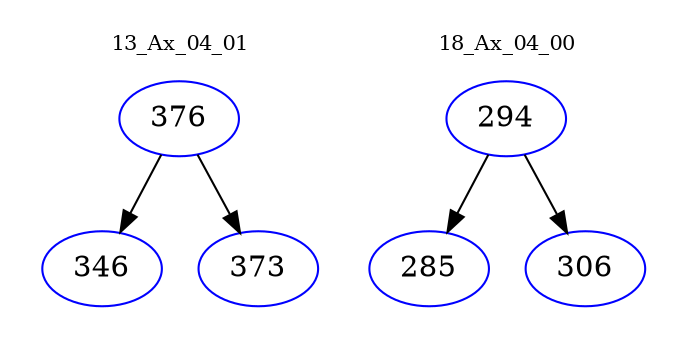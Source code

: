 digraph{
subgraph cluster_0 {
color = white
label = "13_Ax_04_01";
fontsize=10;
T0_376 [label="376", color="blue"]
T0_376 -> T0_346 [color="black"]
T0_346 [label="346", color="blue"]
T0_376 -> T0_373 [color="black"]
T0_373 [label="373", color="blue"]
}
subgraph cluster_1 {
color = white
label = "18_Ax_04_00";
fontsize=10;
T1_294 [label="294", color="blue"]
T1_294 -> T1_285 [color="black"]
T1_285 [label="285", color="blue"]
T1_294 -> T1_306 [color="black"]
T1_306 [label="306", color="blue"]
}
}
